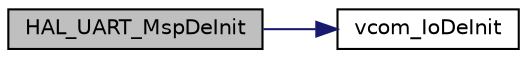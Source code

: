 digraph "HAL_UART_MspDeInit"
{
  edge [fontname="Helvetica",fontsize="10",labelfontname="Helvetica",labelfontsize="10"];
  node [fontname="Helvetica",fontsize="10",shape=record];
  rankdir="LR";
  Node0 [label="HAL_UART_MspDeInit",height=0.2,width=0.4,color="black", fillcolor="grey75", style="filled", fontcolor="black"];
  Node0 -> Node1 [color="midnightblue",fontsize="10",style="solid",fontname="Helvetica"];
  Node1 [label="vcom_IoDeInit",height=0.2,width=0.4,color="black", fillcolor="white", style="filled",URL="$vcom_8c.html#af123b0d36772ca23451b5e1ded6438e7",tooltip="DeInit the VCOM IOs. "];
}
